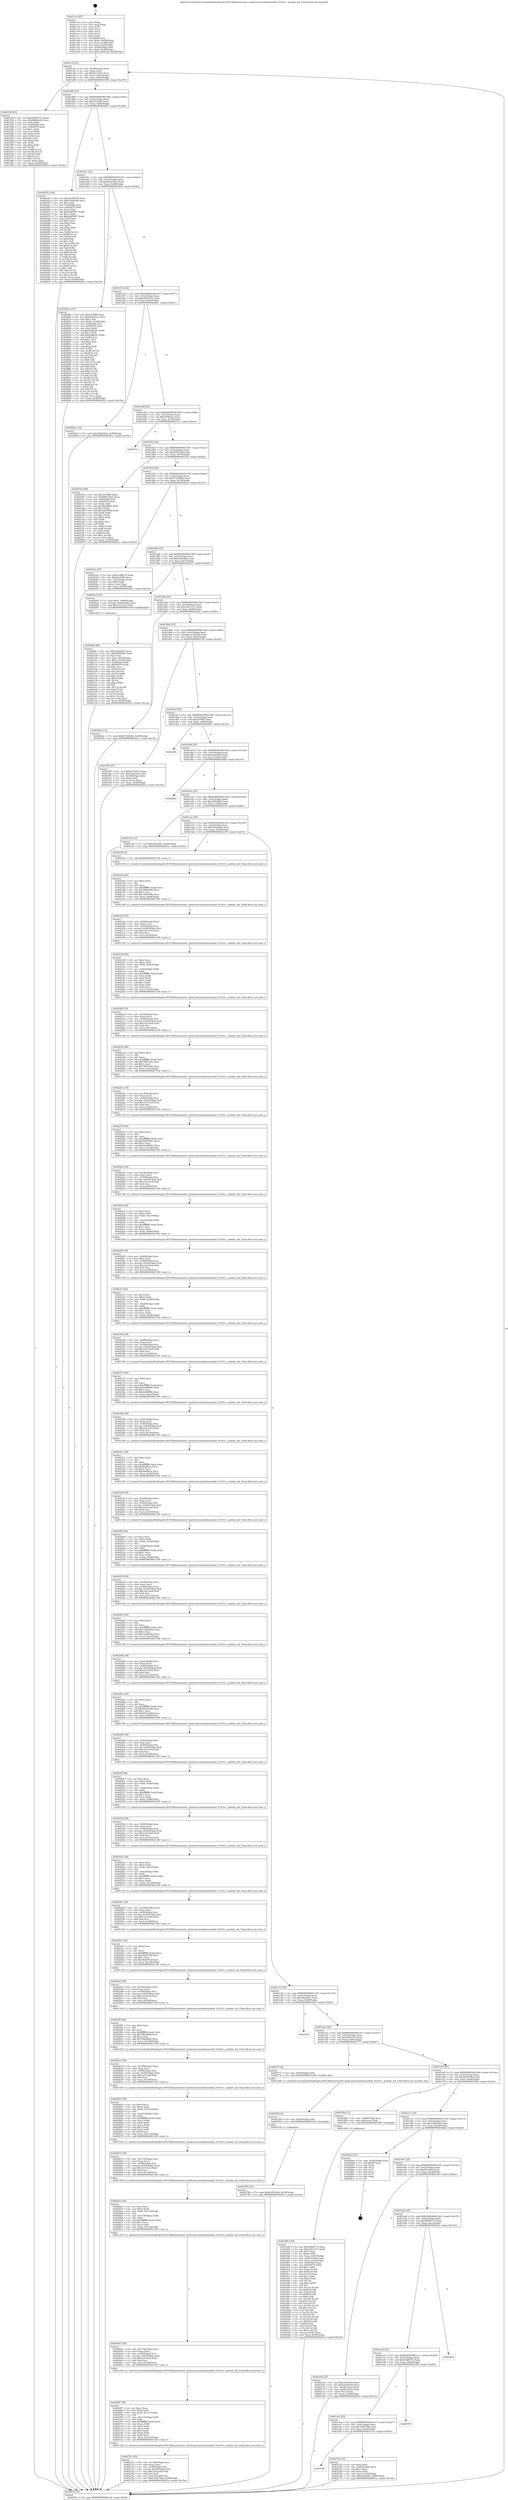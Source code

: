 digraph "0x401cc0" {
  label = "0x401cc0 (/mnt/c/Users/mathe/Desktop/tcc/POCII/binaries/extr_hashcatsrcmodulesmodule_01410.c_module_init_Final-ollvm.out::main(0))"
  labelloc = "t"
  node[shape=record]

  Entry [label="",width=0.3,height=0.3,shape=circle,fillcolor=black,style=filled]
  "0x401cef" [label="{
     0x401cef [23]\l
     | [instrs]\l
     &nbsp;&nbsp;0x401cef \<+3\>: mov -0x58(%rbp),%eax\l
     &nbsp;&nbsp;0x401cf2 \<+2\>: mov %eax,%ecx\l
     &nbsp;&nbsp;0x401cf4 \<+6\>: sub $0x83107fa3,%ecx\l
     &nbsp;&nbsp;0x401cfa \<+3\>: mov %eax,-0x5c(%rbp)\l
     &nbsp;&nbsp;0x401cfd \<+3\>: mov %ecx,-0x60(%rbp)\l
     &nbsp;&nbsp;0x401d00 \<+6\>: je 0000000000401f38 \<main+0x278\>\l
  }"]
  "0x401f38" [label="{
     0x401f38 [83]\l
     | [instrs]\l
     &nbsp;&nbsp;0x401f38 \<+5\>: mov $0x5b84077e,%eax\l
     &nbsp;&nbsp;0x401f3d \<+5\>: mov $0x469bcb5e,%ecx\l
     &nbsp;&nbsp;0x401f42 \<+2\>: xor %edx,%edx\l
     &nbsp;&nbsp;0x401f44 \<+7\>: mov 0x4050a8,%esi\l
     &nbsp;&nbsp;0x401f4b \<+7\>: mov 0x405070,%edi\l
     &nbsp;&nbsp;0x401f52 \<+3\>: sub $0x1,%edx\l
     &nbsp;&nbsp;0x401f55 \<+3\>: mov %esi,%r8d\l
     &nbsp;&nbsp;0x401f58 \<+3\>: add %edx,%r8d\l
     &nbsp;&nbsp;0x401f5b \<+4\>: imul %r8d,%esi\l
     &nbsp;&nbsp;0x401f5f \<+3\>: and $0x1,%esi\l
     &nbsp;&nbsp;0x401f62 \<+3\>: cmp $0x0,%esi\l
     &nbsp;&nbsp;0x401f65 \<+4\>: sete %r9b\l
     &nbsp;&nbsp;0x401f69 \<+3\>: cmp $0xa,%edi\l
     &nbsp;&nbsp;0x401f6c \<+4\>: setl %r10b\l
     &nbsp;&nbsp;0x401f70 \<+3\>: mov %r9b,%r11b\l
     &nbsp;&nbsp;0x401f73 \<+3\>: and %r10b,%r11b\l
     &nbsp;&nbsp;0x401f76 \<+3\>: xor %r10b,%r9b\l
     &nbsp;&nbsp;0x401f79 \<+3\>: or %r9b,%r11b\l
     &nbsp;&nbsp;0x401f7c \<+4\>: test $0x1,%r11b\l
     &nbsp;&nbsp;0x401f80 \<+3\>: cmovne %ecx,%eax\l
     &nbsp;&nbsp;0x401f83 \<+3\>: mov %eax,-0x58(%rbp)\l
     &nbsp;&nbsp;0x401f86 \<+5\>: jmp 000000000040291a \<main+0xc5a\>\l
  }"]
  "0x401d06" [label="{
     0x401d06 [22]\l
     | [instrs]\l
     &nbsp;&nbsp;0x401d06 \<+5\>: jmp 0000000000401d0b \<main+0x4b\>\l
     &nbsp;&nbsp;0x401d0b \<+3\>: mov -0x5c(%rbp),%eax\l
     &nbsp;&nbsp;0x401d0e \<+5\>: sub $0x92e52ffc,%eax\l
     &nbsp;&nbsp;0x401d13 \<+3\>: mov %eax,-0x64(%rbp)\l
     &nbsp;&nbsp;0x401d16 \<+6\>: je 0000000000402055 \<main+0x395\>\l
  }"]
  Exit [label="",width=0.3,height=0.3,shape=circle,fillcolor=black,style=filled,peripheries=2]
  "0x402055" [label="{
     0x402055 [144]\l
     | [instrs]\l
     &nbsp;&nbsp;0x402055 \<+5\>: mov $0x2aa8425d,%eax\l
     &nbsp;&nbsp;0x40205a \<+5\>: mov $0xbc46c9da,%ecx\l
     &nbsp;&nbsp;0x40205f \<+2\>: mov $0x1,%dl\l
     &nbsp;&nbsp;0x402061 \<+7\>: mov 0x4050a8,%esi\l
     &nbsp;&nbsp;0x402068 \<+7\>: mov 0x405070,%edi\l
     &nbsp;&nbsp;0x40206f \<+3\>: mov %esi,%r8d\l
     &nbsp;&nbsp;0x402072 \<+7\>: add $0x9a0f5657,%r8d\l
     &nbsp;&nbsp;0x402079 \<+4\>: sub $0x1,%r8d\l
     &nbsp;&nbsp;0x40207d \<+7\>: sub $0x9a0f5657,%r8d\l
     &nbsp;&nbsp;0x402084 \<+4\>: imul %r8d,%esi\l
     &nbsp;&nbsp;0x402088 \<+3\>: and $0x1,%esi\l
     &nbsp;&nbsp;0x40208b \<+3\>: cmp $0x0,%esi\l
     &nbsp;&nbsp;0x40208e \<+4\>: sete %r9b\l
     &nbsp;&nbsp;0x402092 \<+3\>: cmp $0xa,%edi\l
     &nbsp;&nbsp;0x402095 \<+4\>: setl %r10b\l
     &nbsp;&nbsp;0x402099 \<+3\>: mov %r9b,%r11b\l
     &nbsp;&nbsp;0x40209c \<+4\>: xor $0xff,%r11b\l
     &nbsp;&nbsp;0x4020a0 \<+3\>: mov %r10b,%bl\l
     &nbsp;&nbsp;0x4020a3 \<+3\>: xor $0xff,%bl\l
     &nbsp;&nbsp;0x4020a6 \<+3\>: xor $0x1,%dl\l
     &nbsp;&nbsp;0x4020a9 \<+3\>: mov %r11b,%r14b\l
     &nbsp;&nbsp;0x4020ac \<+4\>: and $0xff,%r14b\l
     &nbsp;&nbsp;0x4020b0 \<+3\>: and %dl,%r9b\l
     &nbsp;&nbsp;0x4020b3 \<+3\>: mov %bl,%r15b\l
     &nbsp;&nbsp;0x4020b6 \<+4\>: and $0xff,%r15b\l
     &nbsp;&nbsp;0x4020ba \<+3\>: and %dl,%r10b\l
     &nbsp;&nbsp;0x4020bd \<+3\>: or %r9b,%r14b\l
     &nbsp;&nbsp;0x4020c0 \<+3\>: or %r10b,%r15b\l
     &nbsp;&nbsp;0x4020c3 \<+3\>: xor %r15b,%r14b\l
     &nbsp;&nbsp;0x4020c6 \<+3\>: or %bl,%r11b\l
     &nbsp;&nbsp;0x4020c9 \<+4\>: xor $0xff,%r11b\l
     &nbsp;&nbsp;0x4020cd \<+3\>: or $0x1,%dl\l
     &nbsp;&nbsp;0x4020d0 \<+3\>: and %dl,%r11b\l
     &nbsp;&nbsp;0x4020d3 \<+3\>: or %r11b,%r14b\l
     &nbsp;&nbsp;0x4020d6 \<+4\>: test $0x1,%r14b\l
     &nbsp;&nbsp;0x4020da \<+3\>: cmovne %ecx,%eax\l
     &nbsp;&nbsp;0x4020dd \<+3\>: mov %eax,-0x58(%rbp)\l
     &nbsp;&nbsp;0x4020e0 \<+5\>: jmp 000000000040291a \<main+0xc5a\>\l
  }"]
  "0x401d1c" [label="{
     0x401d1c [22]\l
     | [instrs]\l
     &nbsp;&nbsp;0x401d1c \<+5\>: jmp 0000000000401d21 \<main+0x61\>\l
     &nbsp;&nbsp;0x401d21 \<+3\>: mov -0x5c(%rbp),%eax\l
     &nbsp;&nbsp;0x401d24 \<+5\>: sub $0x965e3423,%eax\l
     &nbsp;&nbsp;0x401d29 \<+3\>: mov %eax,-0x68(%rbp)\l
     &nbsp;&nbsp;0x401d2c \<+6\>: je 000000000040280a \<main+0xb4a\>\l
  }"]
  "0x402789" [label="{
     0x402789 [12]\l
     | [instrs]\l
     &nbsp;&nbsp;0x402789 \<+7\>: movl $0xb38516e9,-0x58(%rbp)\l
     &nbsp;&nbsp;0x402790 \<+5\>: jmp 000000000040291a \<main+0xc5a\>\l
  }"]
  "0x40280a" [label="{
     0x40280a [151]\l
     | [instrs]\l
     &nbsp;&nbsp;0x40280a \<+5\>: mov $0x2d7f8f5,%eax\l
     &nbsp;&nbsp;0x40280f \<+5\>: mov $0xa65f10a1,%ecx\l
     &nbsp;&nbsp;0x402814 \<+2\>: mov $0x1,%dl\l
     &nbsp;&nbsp;0x402816 \<+7\>: movl $0x0,-0x34(%rbp)\l
     &nbsp;&nbsp;0x40281d \<+7\>: mov 0x4050a8,%esi\l
     &nbsp;&nbsp;0x402824 \<+7\>: mov 0x405070,%edi\l
     &nbsp;&nbsp;0x40282b \<+3\>: mov %esi,%r8d\l
     &nbsp;&nbsp;0x40282e \<+7\>: sub $0x8affbc81,%r8d\l
     &nbsp;&nbsp;0x402835 \<+4\>: sub $0x1,%r8d\l
     &nbsp;&nbsp;0x402839 \<+7\>: add $0x8affbc81,%r8d\l
     &nbsp;&nbsp;0x402840 \<+4\>: imul %r8d,%esi\l
     &nbsp;&nbsp;0x402844 \<+3\>: and $0x1,%esi\l
     &nbsp;&nbsp;0x402847 \<+3\>: cmp $0x0,%esi\l
     &nbsp;&nbsp;0x40284a \<+4\>: sete %r9b\l
     &nbsp;&nbsp;0x40284e \<+3\>: cmp $0xa,%edi\l
     &nbsp;&nbsp;0x402851 \<+4\>: setl %r10b\l
     &nbsp;&nbsp;0x402855 \<+3\>: mov %r9b,%r11b\l
     &nbsp;&nbsp;0x402858 \<+4\>: xor $0xff,%r11b\l
     &nbsp;&nbsp;0x40285c \<+3\>: mov %r10b,%bl\l
     &nbsp;&nbsp;0x40285f \<+3\>: xor $0xff,%bl\l
     &nbsp;&nbsp;0x402862 \<+3\>: xor $0x0,%dl\l
     &nbsp;&nbsp;0x402865 \<+3\>: mov %r11b,%r14b\l
     &nbsp;&nbsp;0x402868 \<+4\>: and $0x0,%r14b\l
     &nbsp;&nbsp;0x40286c \<+3\>: and %dl,%r9b\l
     &nbsp;&nbsp;0x40286f \<+3\>: mov %bl,%r15b\l
     &nbsp;&nbsp;0x402872 \<+4\>: and $0x0,%r15b\l
     &nbsp;&nbsp;0x402876 \<+3\>: and %dl,%r10b\l
     &nbsp;&nbsp;0x402879 \<+3\>: or %r9b,%r14b\l
     &nbsp;&nbsp;0x40287c \<+3\>: or %r10b,%r15b\l
     &nbsp;&nbsp;0x40287f \<+3\>: xor %r15b,%r14b\l
     &nbsp;&nbsp;0x402882 \<+3\>: or %bl,%r11b\l
     &nbsp;&nbsp;0x402885 \<+4\>: xor $0xff,%r11b\l
     &nbsp;&nbsp;0x402889 \<+3\>: or $0x0,%dl\l
     &nbsp;&nbsp;0x40288c \<+3\>: and %dl,%r11b\l
     &nbsp;&nbsp;0x40288f \<+3\>: or %r11b,%r14b\l
     &nbsp;&nbsp;0x402892 \<+4\>: test $0x1,%r14b\l
     &nbsp;&nbsp;0x402896 \<+3\>: cmovne %ecx,%eax\l
     &nbsp;&nbsp;0x402899 \<+3\>: mov %eax,-0x58(%rbp)\l
     &nbsp;&nbsp;0x40289c \<+5\>: jmp 000000000040291a \<main+0xc5a\>\l
  }"]
  "0x401d32" [label="{
     0x401d32 [22]\l
     | [instrs]\l
     &nbsp;&nbsp;0x401d32 \<+5\>: jmp 0000000000401d37 \<main+0x77\>\l
     &nbsp;&nbsp;0x401d37 \<+3\>: mov -0x5c(%rbp),%eax\l
     &nbsp;&nbsp;0x401d3a \<+5\>: sub $0xa65f10a1,%eax\l
     &nbsp;&nbsp;0x401d3f \<+3\>: mov %eax,-0x6c(%rbp)\l
     &nbsp;&nbsp;0x401d42 \<+6\>: je 00000000004028a1 \<main+0xbe1\>\l
  }"]
  "0x402780" [label="{
     0x402780 [9]\l
     | [instrs]\l
     &nbsp;&nbsp;0x402780 \<+4\>: mov -0x50(%rbp),%rdi\l
     &nbsp;&nbsp;0x402784 \<+5\>: call 0000000000401030 \<free@plt\>\l
     | [calls]\l
     &nbsp;&nbsp;0x401030 \{1\} (unknown)\l
  }"]
  "0x4028a1" [label="{
     0x4028a1 [12]\l
     | [instrs]\l
     &nbsp;&nbsp;0x4028a1 \<+7\>: movl $0x532b5422,-0x58(%rbp)\l
     &nbsp;&nbsp;0x4028a8 \<+5\>: jmp 000000000040291a \<main+0xc5a\>\l
  }"]
  "0x401d48" [label="{
     0x401d48 [22]\l
     | [instrs]\l
     &nbsp;&nbsp;0x401d48 \<+5\>: jmp 0000000000401d4d \<main+0x8d\>\l
     &nbsp;&nbsp;0x401d4d \<+3\>: mov -0x5c(%rbp),%eax\l
     &nbsp;&nbsp;0x401d50 \<+5\>: sub $0xa97f4a4c,%eax\l
     &nbsp;&nbsp;0x401d55 \<+3\>: mov %eax,-0x70(%rbp)\l
     &nbsp;&nbsp;0x401d58 \<+6\>: je 00000000004027a1 \<main+0xae1\>\l
  }"]
  "0x401efb" [label="{
     0x401efb\l
  }", style=dashed]
  "0x4027a1" [label="{
     0x4027a1\l
  }", style=dashed]
  "0x401d5e" [label="{
     0x401d5e [22]\l
     | [instrs]\l
     &nbsp;&nbsp;0x401d5e \<+5\>: jmp 0000000000401d63 \<main+0xa3\>\l
     &nbsp;&nbsp;0x401d63 \<+3\>: mov -0x5c(%rbp),%eax\l
     &nbsp;&nbsp;0x401d66 \<+5\>: sub $0xb38516e9,%eax\l
     &nbsp;&nbsp;0x401d6b \<+3\>: mov %eax,-0x74(%rbp)\l
     &nbsp;&nbsp;0x401d6e \<+6\>: je 00000000004027b2 \<main+0xaf2\>\l
  }"]
  "0x40275e" [label="{
     0x40275e [25]\l
     | [instrs]\l
     &nbsp;&nbsp;0x40275e \<+2\>: xor %eax,%eax\l
     &nbsp;&nbsp;0x402760 \<+3\>: mov -0x54(%rbp),%ecx\l
     &nbsp;&nbsp;0x402763 \<+3\>: sub $0x1,%eax\l
     &nbsp;&nbsp;0x402766 \<+2\>: sub %eax,%ecx\l
     &nbsp;&nbsp;0x402768 \<+3\>: mov %ecx,-0x54(%rbp)\l
     &nbsp;&nbsp;0x40276b \<+7\>: movl $0x55fcaf9e,-0x58(%rbp)\l
     &nbsp;&nbsp;0x402772 \<+5\>: jmp 000000000040291a \<main+0xc5a\>\l
  }"]
  "0x4027b2" [label="{
     0x4027b2 [88]\l
     | [instrs]\l
     &nbsp;&nbsp;0x4027b2 \<+5\>: mov $0x2d7f8f5,%eax\l
     &nbsp;&nbsp;0x4027b7 \<+5\>: mov $0x965e3423,%ecx\l
     &nbsp;&nbsp;0x4027bc \<+7\>: mov 0x4050a8,%edx\l
     &nbsp;&nbsp;0x4027c3 \<+7\>: mov 0x405070,%esi\l
     &nbsp;&nbsp;0x4027ca \<+2\>: mov %edx,%edi\l
     &nbsp;&nbsp;0x4027cc \<+6\>: sub $0x3bef082d,%edi\l
     &nbsp;&nbsp;0x4027d2 \<+3\>: sub $0x1,%edi\l
     &nbsp;&nbsp;0x4027d5 \<+6\>: add $0x3bef082d,%edi\l
     &nbsp;&nbsp;0x4027db \<+3\>: imul %edi,%edx\l
     &nbsp;&nbsp;0x4027de \<+3\>: and $0x1,%edx\l
     &nbsp;&nbsp;0x4027e1 \<+3\>: cmp $0x0,%edx\l
     &nbsp;&nbsp;0x4027e4 \<+4\>: sete %r8b\l
     &nbsp;&nbsp;0x4027e8 \<+3\>: cmp $0xa,%esi\l
     &nbsp;&nbsp;0x4027eb \<+4\>: setl %r9b\l
     &nbsp;&nbsp;0x4027ef \<+3\>: mov %r8b,%r10b\l
     &nbsp;&nbsp;0x4027f2 \<+3\>: and %r9b,%r10b\l
     &nbsp;&nbsp;0x4027f5 \<+3\>: xor %r9b,%r8b\l
     &nbsp;&nbsp;0x4027f8 \<+3\>: or %r8b,%r10b\l
     &nbsp;&nbsp;0x4027fb \<+4\>: test $0x1,%r10b\l
     &nbsp;&nbsp;0x4027ff \<+3\>: cmovne %ecx,%eax\l
     &nbsp;&nbsp;0x402802 \<+3\>: mov %eax,-0x58(%rbp)\l
     &nbsp;&nbsp;0x402805 \<+5\>: jmp 000000000040291a \<main+0xc5a\>\l
  }"]
  "0x401d74" [label="{
     0x401d74 [22]\l
     | [instrs]\l
     &nbsp;&nbsp;0x401d74 \<+5\>: jmp 0000000000401d79 \<main+0xb9\>\l
     &nbsp;&nbsp;0x401d79 \<+3\>: mov -0x5c(%rbp),%eax\l
     &nbsp;&nbsp;0x401d7c \<+5\>: sub $0xb7290240,%eax\l
     &nbsp;&nbsp;0x401d81 \<+3\>: mov %eax,-0x78(%rbp)\l
     &nbsp;&nbsp;0x401d84 \<+6\>: je 000000000040203a \<main+0x37a\>\l
  }"]
  "0x401ee2" [label="{
     0x401ee2 [25]\l
     | [instrs]\l
     &nbsp;&nbsp;0x401ee2 \<+5\>: jmp 0000000000401ee7 \<main+0x227\>\l
     &nbsp;&nbsp;0x401ee7 \<+3\>: mov -0x5c(%rbp),%eax\l
     &nbsp;&nbsp;0x401eea \<+5\>: sub $0x7eb479a8,%eax\l
     &nbsp;&nbsp;0x401eef \<+6\>: mov %eax,-0xb4(%rbp)\l
     &nbsp;&nbsp;0x401ef5 \<+6\>: je 000000000040275e \<main+0xa9e\>\l
  }"]
  "0x40203a" [label="{
     0x40203a [27]\l
     | [instrs]\l
     &nbsp;&nbsp;0x40203a \<+5\>: mov $0x61a8817e,%eax\l
     &nbsp;&nbsp;0x40203f \<+5\>: mov $0x92e52ffc,%ecx\l
     &nbsp;&nbsp;0x402044 \<+3\>: mov -0x2c(%rbp),%edx\l
     &nbsp;&nbsp;0x402047 \<+3\>: cmp $0x0,%edx\l
     &nbsp;&nbsp;0x40204a \<+3\>: cmove %ecx,%eax\l
     &nbsp;&nbsp;0x40204d \<+3\>: mov %eax,-0x58(%rbp)\l
     &nbsp;&nbsp;0x402050 \<+5\>: jmp 000000000040291a \<main+0xc5a\>\l
  }"]
  "0x401d8a" [label="{
     0x401d8a [22]\l
     | [instrs]\l
     &nbsp;&nbsp;0x401d8a \<+5\>: jmp 0000000000401d8f \<main+0xcf\>\l
     &nbsp;&nbsp;0x401d8f \<+3\>: mov -0x5c(%rbp),%eax\l
     &nbsp;&nbsp;0x401d92 \<+5\>: sub $0xbc46c9da,%eax\l
     &nbsp;&nbsp;0x401d97 \<+3\>: mov %eax,-0x7c(%rbp)\l
     &nbsp;&nbsp;0x401d9a \<+6\>: je 00000000004020e5 \<main+0x425\>\l
  }"]
  "0x402795" [label="{
     0x402795\l
  }", style=dashed]
  "0x4020e5" [label="{
     0x4020e5 [23]\l
     | [instrs]\l
     &nbsp;&nbsp;0x4020e5 \<+7\>: movl $0x1,-0x48(%rbp)\l
     &nbsp;&nbsp;0x4020ec \<+4\>: movslq -0x48(%rbp),%rax\l
     &nbsp;&nbsp;0x4020f0 \<+7\>: imul $0x1e0,%rax,%rdi\l
     &nbsp;&nbsp;0x4020f7 \<+5\>: call 0000000000401050 \<malloc@plt\>\l
     | [calls]\l
     &nbsp;&nbsp;0x401050 \{1\} (unknown)\l
  }"]
  "0x401da0" [label="{
     0x401da0 [22]\l
     | [instrs]\l
     &nbsp;&nbsp;0x401da0 \<+5\>: jmp 0000000000401da5 \<main+0xe5\>\l
     &nbsp;&nbsp;0x401da5 \<+3\>: mov -0x5c(%rbp),%eax\l
     &nbsp;&nbsp;0x401da8 \<+5\>: sub $0xc2011b13,%eax\l
     &nbsp;&nbsp;0x401dad \<+3\>: mov %eax,-0x80(%rbp)\l
     &nbsp;&nbsp;0x401db0 \<+6\>: je 000000000040202e \<main+0x36e\>\l
  }"]
  "0x401ec9" [label="{
     0x401ec9 [25]\l
     | [instrs]\l
     &nbsp;&nbsp;0x401ec9 \<+5\>: jmp 0000000000401ece \<main+0x20e\>\l
     &nbsp;&nbsp;0x401ece \<+3\>: mov -0x5c(%rbp),%eax\l
     &nbsp;&nbsp;0x401ed1 \<+5\>: sub $0x61a8817e,%eax\l
     &nbsp;&nbsp;0x401ed6 \<+6\>: mov %eax,-0xb0(%rbp)\l
     &nbsp;&nbsp;0x401edc \<+6\>: je 0000000000402795 \<main+0xad5\>\l
  }"]
  "0x40202e" [label="{
     0x40202e [12]\l
     | [instrs]\l
     &nbsp;&nbsp;0x40202e \<+7\>: movl $0xb7290240,-0x58(%rbp)\l
     &nbsp;&nbsp;0x402035 \<+5\>: jmp 000000000040291a \<main+0xc5a\>\l
  }"]
  "0x401db6" [label="{
     0x401db6 [25]\l
     | [instrs]\l
     &nbsp;&nbsp;0x401db6 \<+5\>: jmp 0000000000401dbb \<main+0xfb\>\l
     &nbsp;&nbsp;0x401dbb \<+3\>: mov -0x5c(%rbp),%eax\l
     &nbsp;&nbsp;0x401dbe \<+5\>: sub $0xc23d412d,%eax\l
     &nbsp;&nbsp;0x401dc3 \<+6\>: mov %eax,-0x84(%rbp)\l
     &nbsp;&nbsp;0x401dc9 \<+6\>: je 0000000000401f05 \<main+0x245\>\l
  }"]
  "0x4028c2" [label="{
     0x4028c2\l
  }", style=dashed]
  "0x401f05" [label="{
     0x401f05 [27]\l
     | [instrs]\l
     &nbsp;&nbsp;0x401f05 \<+5\>: mov $0x83107fa3,%eax\l
     &nbsp;&nbsp;0x401f0a \<+5\>: mov $0x34aa52e3,%ecx\l
     &nbsp;&nbsp;0x401f0f \<+3\>: mov -0x30(%rbp),%edx\l
     &nbsp;&nbsp;0x401f12 \<+3\>: cmp $0x2,%edx\l
     &nbsp;&nbsp;0x401f15 \<+3\>: cmovne %ecx,%eax\l
     &nbsp;&nbsp;0x401f18 \<+3\>: mov %eax,-0x58(%rbp)\l
     &nbsp;&nbsp;0x401f1b \<+5\>: jmp 000000000040291a \<main+0xc5a\>\l
  }"]
  "0x401dcf" [label="{
     0x401dcf [25]\l
     | [instrs]\l
     &nbsp;&nbsp;0x401dcf \<+5\>: jmp 0000000000401dd4 \<main+0x114\>\l
     &nbsp;&nbsp;0x401dd4 \<+3\>: mov -0x5c(%rbp),%eax\l
     &nbsp;&nbsp;0x401dd7 \<+5\>: sub $0x2d7f8f5,%eax\l
     &nbsp;&nbsp;0x401ddc \<+6\>: mov %eax,-0x88(%rbp)\l
     &nbsp;&nbsp;0x401de2 \<+6\>: je 000000000040290c \<main+0xc4c\>\l
  }"]
  "0x40291a" [label="{
     0x40291a [5]\l
     | [instrs]\l
     &nbsp;&nbsp;0x40291a \<+5\>: jmp 0000000000401cef \<main+0x2f\>\l
  }"]
  "0x401cc0" [label="{
     0x401cc0 [47]\l
     | [instrs]\l
     &nbsp;&nbsp;0x401cc0 \<+1\>: push %rbp\l
     &nbsp;&nbsp;0x401cc1 \<+3\>: mov %rsp,%rbp\l
     &nbsp;&nbsp;0x401cc4 \<+2\>: push %r15\l
     &nbsp;&nbsp;0x401cc6 \<+2\>: push %r14\l
     &nbsp;&nbsp;0x401cc8 \<+2\>: push %r13\l
     &nbsp;&nbsp;0x401cca \<+2\>: push %r12\l
     &nbsp;&nbsp;0x401ccc \<+1\>: push %rbx\l
     &nbsp;&nbsp;0x401ccd \<+7\>: sub $0xf8,%rsp\l
     &nbsp;&nbsp;0x401cd4 \<+7\>: movl $0x0,-0x34(%rbp)\l
     &nbsp;&nbsp;0x401cdb \<+3\>: mov %edi,-0x38(%rbp)\l
     &nbsp;&nbsp;0x401cde \<+4\>: mov %rsi,-0x40(%rbp)\l
     &nbsp;&nbsp;0x401ce2 \<+3\>: mov -0x38(%rbp),%edi\l
     &nbsp;&nbsp;0x401ce5 \<+3\>: mov %edi,-0x30(%rbp)\l
     &nbsp;&nbsp;0x401ce8 \<+7\>: movl $0xc23d412d,-0x58(%rbp)\l
  }"]
  "0x402731" [label="{
     0x402731 [45]\l
     | [instrs]\l
     &nbsp;&nbsp;0x402731 \<+6\>: mov -0x120(%rbp),%ecx\l
     &nbsp;&nbsp;0x402737 \<+3\>: imul %eax,%ecx\l
     &nbsp;&nbsp;0x40273a \<+4\>: mov -0x50(%rbp),%rsi\l
     &nbsp;&nbsp;0x40273e \<+4\>: movslq -0x54(%rbp),%rdi\l
     &nbsp;&nbsp;0x402742 \<+7\>: imul $0x1e0,%rdi,%rdi\l
     &nbsp;&nbsp;0x402749 \<+3\>: add %rdi,%rsi\l
     &nbsp;&nbsp;0x40274c \<+6\>: mov %ecx,0x1d8(%rsi)\l
     &nbsp;&nbsp;0x402752 \<+7\>: movl $0x7eb479a8,-0x58(%rbp)\l
     &nbsp;&nbsp;0x402759 \<+5\>: jmp 000000000040291a \<main+0xc5a\>\l
  }"]
  "0x40290c" [label="{
     0x40290c\l
  }", style=dashed]
  "0x401de8" [label="{
     0x401de8 [25]\l
     | [instrs]\l
     &nbsp;&nbsp;0x401de8 \<+5\>: jmp 0000000000401ded \<main+0x12d\>\l
     &nbsp;&nbsp;0x401ded \<+3\>: mov -0x5c(%rbp),%eax\l
     &nbsp;&nbsp;0x401df0 \<+5\>: sub $0x2aa8425d,%eax\l
     &nbsp;&nbsp;0x401df5 \<+6\>: mov %eax,-0x8c(%rbp)\l
     &nbsp;&nbsp;0x401dfb \<+6\>: je 00000000004028de \<main+0xc1e\>\l
  }"]
  "0x4026f7" [label="{
     0x4026f7 [58]\l
     | [instrs]\l
     &nbsp;&nbsp;0x4026f7 \<+2\>: xor %ecx,%ecx\l
     &nbsp;&nbsp;0x4026f9 \<+5\>: mov $0x2,%edx\l
     &nbsp;&nbsp;0x4026fe \<+6\>: mov %edx,-0x11c(%rbp)\l
     &nbsp;&nbsp;0x402704 \<+1\>: cltd\l
     &nbsp;&nbsp;0x402705 \<+7\>: mov -0x11c(%rbp),%r8d\l
     &nbsp;&nbsp;0x40270c \<+3\>: idiv %r8d\l
     &nbsp;&nbsp;0x40270f \<+6\>: imul $0xfffffffe,%edx,%edx\l
     &nbsp;&nbsp;0x402715 \<+3\>: mov %ecx,%r9d\l
     &nbsp;&nbsp;0x402718 \<+3\>: sub %edx,%r9d\l
     &nbsp;&nbsp;0x40271b \<+2\>: mov %ecx,%edx\l
     &nbsp;&nbsp;0x40271d \<+3\>: sub $0x1,%edx\l
     &nbsp;&nbsp;0x402720 \<+3\>: add %edx,%r9d\l
     &nbsp;&nbsp;0x402723 \<+3\>: sub %r9d,%ecx\l
     &nbsp;&nbsp;0x402726 \<+6\>: mov %ecx,-0x120(%rbp)\l
     &nbsp;&nbsp;0x40272c \<+5\>: call 0000000000401160 \<next_i\>\l
     | [calls]\l
     &nbsp;&nbsp;0x401160 \{1\} (/mnt/c/Users/mathe/Desktop/tcc/POCII/binaries/extr_hashcatsrcmodulesmodule_01410.c_module_init_Final-ollvm.out::next_i)\l
  }"]
  "0x4028de" [label="{
     0x4028de\l
  }", style=dashed]
  "0x401e01" [label="{
     0x401e01 [25]\l
     | [instrs]\l
     &nbsp;&nbsp;0x401e01 \<+5\>: jmp 0000000000401e06 \<main+0x146\>\l
     &nbsp;&nbsp;0x401e06 \<+3\>: mov -0x5c(%rbp),%eax\l
     &nbsp;&nbsp;0x401e09 \<+5\>: sub $0x2d5fd4b5,%eax\l
     &nbsp;&nbsp;0x401e0e \<+6\>: mov %eax,-0x90(%rbp)\l
     &nbsp;&nbsp;0x401e14 \<+6\>: je 000000000040215e \<main+0x49e\>\l
  }"]
  "0x4026d1" [label="{
     0x4026d1 [38]\l
     | [instrs]\l
     &nbsp;&nbsp;0x4026d1 \<+6\>: mov -0x118(%rbp),%ecx\l
     &nbsp;&nbsp;0x4026d7 \<+3\>: imul %eax,%ecx\l
     &nbsp;&nbsp;0x4026da \<+4\>: mov -0x50(%rbp),%rsi\l
     &nbsp;&nbsp;0x4026de \<+4\>: movslq -0x54(%rbp),%rdi\l
     &nbsp;&nbsp;0x4026e2 \<+7\>: imul $0x1e0,%rdi,%rdi\l
     &nbsp;&nbsp;0x4026e9 \<+3\>: add %rdi,%rsi\l
     &nbsp;&nbsp;0x4026ec \<+6\>: mov %ecx,0x1d4(%rsi)\l
     &nbsp;&nbsp;0x4026f2 \<+5\>: call 0000000000401160 \<next_i\>\l
     | [calls]\l
     &nbsp;&nbsp;0x401160 \{1\} (/mnt/c/Users/mathe/Desktop/tcc/POCII/binaries/extr_hashcatsrcmodulesmodule_01410.c_module_init_Final-ollvm.out::next_i)\l
  }"]
  "0x40215e" [label="{
     0x40215e [12]\l
     | [instrs]\l
     &nbsp;&nbsp;0x40215e \<+7\>: movl $0x55fcaf9e,-0x58(%rbp)\l
     &nbsp;&nbsp;0x402165 \<+5\>: jmp 000000000040291a \<main+0xc5a\>\l
  }"]
  "0x401e1a" [label="{
     0x401e1a [25]\l
     | [instrs]\l
     &nbsp;&nbsp;0x401e1a \<+5\>: jmp 0000000000401e1f \<main+0x15f\>\l
     &nbsp;&nbsp;0x401e1f \<+3\>: mov -0x5c(%rbp),%eax\l
     &nbsp;&nbsp;0x401e22 \<+5\>: sub $0x32544e9d,%eax\l
     &nbsp;&nbsp;0x401e27 \<+6\>: mov %eax,-0x94(%rbp)\l
     &nbsp;&nbsp;0x401e2d \<+6\>: je 0000000000402185 \<main+0x4c5\>\l
  }"]
  "0x4026a3" [label="{
     0x4026a3 [46]\l
     | [instrs]\l
     &nbsp;&nbsp;0x4026a3 \<+2\>: xor %ecx,%ecx\l
     &nbsp;&nbsp;0x4026a5 \<+5\>: mov $0x2,%edx\l
     &nbsp;&nbsp;0x4026aa \<+6\>: mov %edx,-0x114(%rbp)\l
     &nbsp;&nbsp;0x4026b0 \<+1\>: cltd\l
     &nbsp;&nbsp;0x4026b1 \<+7\>: mov -0x114(%rbp),%r8d\l
     &nbsp;&nbsp;0x4026b8 \<+3\>: idiv %r8d\l
     &nbsp;&nbsp;0x4026bb \<+6\>: imul $0xfffffffe,%edx,%edx\l
     &nbsp;&nbsp;0x4026c1 \<+3\>: sub $0x1,%ecx\l
     &nbsp;&nbsp;0x4026c4 \<+2\>: sub %ecx,%edx\l
     &nbsp;&nbsp;0x4026c6 \<+6\>: mov %edx,-0x118(%rbp)\l
     &nbsp;&nbsp;0x4026cc \<+5\>: call 0000000000401160 \<next_i\>\l
     | [calls]\l
     &nbsp;&nbsp;0x401160 \{1\} (/mnt/c/Users/mathe/Desktop/tcc/POCII/binaries/extr_hashcatsrcmodulesmodule_01410.c_module_init_Final-ollvm.out::next_i)\l
  }"]
  "0x402185" [label="{
     0x402185 [5]\l
     | [instrs]\l
     &nbsp;&nbsp;0x402185 \<+5\>: call 0000000000401160 \<next_i\>\l
     | [calls]\l
     &nbsp;&nbsp;0x401160 \{1\} (/mnt/c/Users/mathe/Desktop/tcc/POCII/binaries/extr_hashcatsrcmodulesmodule_01410.c_module_init_Final-ollvm.out::next_i)\l
  }"]
  "0x401e33" [label="{
     0x401e33 [25]\l
     | [instrs]\l
     &nbsp;&nbsp;0x401e33 \<+5\>: jmp 0000000000401e38 \<main+0x178\>\l
     &nbsp;&nbsp;0x401e38 \<+3\>: mov -0x5c(%rbp),%eax\l
     &nbsp;&nbsp;0x401e3b \<+5\>: sub $0x34aa52e3,%eax\l
     &nbsp;&nbsp;0x401e40 \<+6\>: mov %eax,-0x98(%rbp)\l
     &nbsp;&nbsp;0x401e46 \<+6\>: je 0000000000401f20 \<main+0x260\>\l
  }"]
  "0x40267d" [label="{
     0x40267d [38]\l
     | [instrs]\l
     &nbsp;&nbsp;0x40267d \<+6\>: mov -0x110(%rbp),%ecx\l
     &nbsp;&nbsp;0x402683 \<+3\>: imul %eax,%ecx\l
     &nbsp;&nbsp;0x402686 \<+4\>: mov -0x50(%rbp),%rsi\l
     &nbsp;&nbsp;0x40268a \<+4\>: movslq -0x54(%rbp),%rdi\l
     &nbsp;&nbsp;0x40268e \<+7\>: imul $0x1e0,%rdi,%rdi\l
     &nbsp;&nbsp;0x402695 \<+3\>: add %rdi,%rsi\l
     &nbsp;&nbsp;0x402698 \<+6\>: mov %ecx,0x1d0(%rsi)\l
     &nbsp;&nbsp;0x40269e \<+5\>: call 0000000000401160 \<next_i\>\l
     | [calls]\l
     &nbsp;&nbsp;0x401160 \{1\} (/mnt/c/Users/mathe/Desktop/tcc/POCII/binaries/extr_hashcatsrcmodulesmodule_01410.c_module_init_Final-ollvm.out::next_i)\l
  }"]
  "0x401f20" [label="{
     0x401f20\l
  }", style=dashed]
  "0x401e4c" [label="{
     0x401e4c [25]\l
     | [instrs]\l
     &nbsp;&nbsp;0x401e4c \<+5\>: jmp 0000000000401e51 \<main+0x191\>\l
     &nbsp;&nbsp;0x401e51 \<+3\>: mov -0x5c(%rbp),%eax\l
     &nbsp;&nbsp;0x401e54 \<+5\>: sub $0x355fce59,%eax\l
     &nbsp;&nbsp;0x401e59 \<+6\>: mov %eax,-0x9c(%rbp)\l
     &nbsp;&nbsp;0x401e5f \<+6\>: je 0000000000402777 \<main+0xab7\>\l
  }"]
  "0x402643" [label="{
     0x402643 [58]\l
     | [instrs]\l
     &nbsp;&nbsp;0x402643 \<+2\>: xor %ecx,%ecx\l
     &nbsp;&nbsp;0x402645 \<+5\>: mov $0x2,%edx\l
     &nbsp;&nbsp;0x40264a \<+6\>: mov %edx,-0x10c(%rbp)\l
     &nbsp;&nbsp;0x402650 \<+1\>: cltd\l
     &nbsp;&nbsp;0x402651 \<+7\>: mov -0x10c(%rbp),%r8d\l
     &nbsp;&nbsp;0x402658 \<+3\>: idiv %r8d\l
     &nbsp;&nbsp;0x40265b \<+6\>: imul $0xfffffffe,%edx,%edx\l
     &nbsp;&nbsp;0x402661 \<+3\>: mov %ecx,%r9d\l
     &nbsp;&nbsp;0x402664 \<+3\>: sub %edx,%r9d\l
     &nbsp;&nbsp;0x402667 \<+2\>: mov %ecx,%edx\l
     &nbsp;&nbsp;0x402669 \<+3\>: sub $0x1,%edx\l
     &nbsp;&nbsp;0x40266c \<+3\>: add %edx,%r9d\l
     &nbsp;&nbsp;0x40266f \<+3\>: sub %r9d,%ecx\l
     &nbsp;&nbsp;0x402672 \<+6\>: mov %ecx,-0x110(%rbp)\l
     &nbsp;&nbsp;0x402678 \<+5\>: call 0000000000401160 \<next_i\>\l
     | [calls]\l
     &nbsp;&nbsp;0x401160 \{1\} (/mnt/c/Users/mathe/Desktop/tcc/POCII/binaries/extr_hashcatsrcmodulesmodule_01410.c_module_init_Final-ollvm.out::next_i)\l
  }"]
  "0x402777" [label="{
     0x402777 [9]\l
     | [instrs]\l
     &nbsp;&nbsp;0x402777 \<+4\>: mov -0x50(%rbp),%rdi\l
     &nbsp;&nbsp;0x40277b \<+5\>: call 0000000000401240 \<module_init\>\l
     | [calls]\l
     &nbsp;&nbsp;0x401240 \{1\} (/mnt/c/Users/mathe/Desktop/tcc/POCII/binaries/extr_hashcatsrcmodulesmodule_01410.c_module_init_Final-ollvm.out::module_init)\l
  }"]
  "0x401e65" [label="{
     0x401e65 [25]\l
     | [instrs]\l
     &nbsp;&nbsp;0x401e65 \<+5\>: jmp 0000000000401e6a \<main+0x1aa\>\l
     &nbsp;&nbsp;0x401e6a \<+3\>: mov -0x5c(%rbp),%eax\l
     &nbsp;&nbsp;0x401e6d \<+5\>: sub $0x469bcb5e,%eax\l
     &nbsp;&nbsp;0x401e72 \<+6\>: mov %eax,-0xa0(%rbp)\l
     &nbsp;&nbsp;0x401e78 \<+6\>: je 0000000000401f8b \<main+0x2cb\>\l
  }"]
  "0x40261d" [label="{
     0x40261d [38]\l
     | [instrs]\l
     &nbsp;&nbsp;0x40261d \<+6\>: mov -0x108(%rbp),%ecx\l
     &nbsp;&nbsp;0x402623 \<+3\>: imul %eax,%ecx\l
     &nbsp;&nbsp;0x402626 \<+4\>: mov -0x50(%rbp),%rsi\l
     &nbsp;&nbsp;0x40262a \<+4\>: movslq -0x54(%rbp),%rdi\l
     &nbsp;&nbsp;0x40262e \<+7\>: imul $0x1e0,%rdi,%rdi\l
     &nbsp;&nbsp;0x402635 \<+3\>: add %rdi,%rsi\l
     &nbsp;&nbsp;0x402638 \<+6\>: mov %ecx,0x198(%rsi)\l
     &nbsp;&nbsp;0x40263e \<+5\>: call 0000000000401160 \<next_i\>\l
     | [calls]\l
     &nbsp;&nbsp;0x401160 \{1\} (/mnt/c/Users/mathe/Desktop/tcc/POCII/binaries/extr_hashcatsrcmodulesmodule_01410.c_module_init_Final-ollvm.out::next_i)\l
  }"]
  "0x401f8b" [label="{
     0x401f8b [13]\l
     | [instrs]\l
     &nbsp;&nbsp;0x401f8b \<+4\>: mov -0x40(%rbp),%rax\l
     &nbsp;&nbsp;0x401f8f \<+4\>: mov 0x8(%rax),%rdi\l
     &nbsp;&nbsp;0x401f93 \<+5\>: call 0000000000401060 \<atoi@plt\>\l
     | [calls]\l
     &nbsp;&nbsp;0x401060 \{1\} (unknown)\l
  }"]
  "0x401e7e" [label="{
     0x401e7e [25]\l
     | [instrs]\l
     &nbsp;&nbsp;0x401e7e \<+5\>: jmp 0000000000401e83 \<main+0x1c3\>\l
     &nbsp;&nbsp;0x401e83 \<+3\>: mov -0x5c(%rbp),%eax\l
     &nbsp;&nbsp;0x401e86 \<+5\>: sub $0x532b5422,%eax\l
     &nbsp;&nbsp;0x401e8b \<+6\>: mov %eax,-0xa4(%rbp)\l
     &nbsp;&nbsp;0x401e91 \<+6\>: je 00000000004028ad \<main+0xbed\>\l
  }"]
  "0x401f98" [label="{
     0x401f98 [150]\l
     | [instrs]\l
     &nbsp;&nbsp;0x401f98 \<+5\>: mov $0x5b84077e,%ecx\l
     &nbsp;&nbsp;0x401f9d \<+5\>: mov $0xc2011b13,%edx\l
     &nbsp;&nbsp;0x401fa2 \<+3\>: mov $0x1,%sil\l
     &nbsp;&nbsp;0x401fa5 \<+3\>: xor %r8d,%r8d\l
     &nbsp;&nbsp;0x401fa8 \<+3\>: mov %eax,-0x44(%rbp)\l
     &nbsp;&nbsp;0x401fab \<+3\>: mov -0x44(%rbp),%eax\l
     &nbsp;&nbsp;0x401fae \<+3\>: mov %eax,-0x2c(%rbp)\l
     &nbsp;&nbsp;0x401fb1 \<+7\>: mov 0x4050a8,%eax\l
     &nbsp;&nbsp;0x401fb8 \<+8\>: mov 0x405070,%r9d\l
     &nbsp;&nbsp;0x401fc0 \<+4\>: sub $0x1,%r8d\l
     &nbsp;&nbsp;0x401fc4 \<+3\>: mov %eax,%r10d\l
     &nbsp;&nbsp;0x401fc7 \<+3\>: add %r8d,%r10d\l
     &nbsp;&nbsp;0x401fca \<+4\>: imul %r10d,%eax\l
     &nbsp;&nbsp;0x401fce \<+3\>: and $0x1,%eax\l
     &nbsp;&nbsp;0x401fd1 \<+3\>: cmp $0x0,%eax\l
     &nbsp;&nbsp;0x401fd4 \<+4\>: sete %r11b\l
     &nbsp;&nbsp;0x401fd8 \<+4\>: cmp $0xa,%r9d\l
     &nbsp;&nbsp;0x401fdc \<+3\>: setl %bl\l
     &nbsp;&nbsp;0x401fdf \<+3\>: mov %r11b,%r14b\l
     &nbsp;&nbsp;0x401fe2 \<+4\>: xor $0xff,%r14b\l
     &nbsp;&nbsp;0x401fe6 \<+3\>: mov %bl,%r15b\l
     &nbsp;&nbsp;0x401fe9 \<+4\>: xor $0xff,%r15b\l
     &nbsp;&nbsp;0x401fed \<+4\>: xor $0x0,%sil\l
     &nbsp;&nbsp;0x401ff1 \<+3\>: mov %r14b,%r12b\l
     &nbsp;&nbsp;0x401ff4 \<+4\>: and $0x0,%r12b\l
     &nbsp;&nbsp;0x401ff8 \<+3\>: and %sil,%r11b\l
     &nbsp;&nbsp;0x401ffb \<+3\>: mov %r15b,%r13b\l
     &nbsp;&nbsp;0x401ffe \<+4\>: and $0x0,%r13b\l
     &nbsp;&nbsp;0x402002 \<+3\>: and %sil,%bl\l
     &nbsp;&nbsp;0x402005 \<+3\>: or %r11b,%r12b\l
     &nbsp;&nbsp;0x402008 \<+3\>: or %bl,%r13b\l
     &nbsp;&nbsp;0x40200b \<+3\>: xor %r13b,%r12b\l
     &nbsp;&nbsp;0x40200e \<+3\>: or %r15b,%r14b\l
     &nbsp;&nbsp;0x402011 \<+4\>: xor $0xff,%r14b\l
     &nbsp;&nbsp;0x402015 \<+4\>: or $0x0,%sil\l
     &nbsp;&nbsp;0x402019 \<+3\>: and %sil,%r14b\l
     &nbsp;&nbsp;0x40201c \<+3\>: or %r14b,%r12b\l
     &nbsp;&nbsp;0x40201f \<+4\>: test $0x1,%r12b\l
     &nbsp;&nbsp;0x402023 \<+3\>: cmovne %edx,%ecx\l
     &nbsp;&nbsp;0x402026 \<+3\>: mov %ecx,-0x58(%rbp)\l
     &nbsp;&nbsp;0x402029 \<+5\>: jmp 000000000040291a \<main+0xc5a\>\l
  }"]
  "0x4020fc" [label="{
     0x4020fc [98]\l
     | [instrs]\l
     &nbsp;&nbsp;0x4020fc \<+5\>: mov $0x2aa8425d,%ecx\l
     &nbsp;&nbsp;0x402101 \<+5\>: mov $0x2d5fd4b5,%edx\l
     &nbsp;&nbsp;0x402106 \<+2\>: xor %esi,%esi\l
     &nbsp;&nbsp;0x402108 \<+4\>: mov %rax,-0x50(%rbp)\l
     &nbsp;&nbsp;0x40210c \<+7\>: movl $0x0,-0x54(%rbp)\l
     &nbsp;&nbsp;0x402113 \<+8\>: mov 0x4050a8,%r8d\l
     &nbsp;&nbsp;0x40211b \<+8\>: mov 0x405070,%r9d\l
     &nbsp;&nbsp;0x402123 \<+3\>: sub $0x1,%esi\l
     &nbsp;&nbsp;0x402126 \<+3\>: mov %r8d,%r10d\l
     &nbsp;&nbsp;0x402129 \<+3\>: add %esi,%r10d\l
     &nbsp;&nbsp;0x40212c \<+4\>: imul %r10d,%r8d\l
     &nbsp;&nbsp;0x402130 \<+4\>: and $0x1,%r8d\l
     &nbsp;&nbsp;0x402134 \<+4\>: cmp $0x0,%r8d\l
     &nbsp;&nbsp;0x402138 \<+4\>: sete %r11b\l
     &nbsp;&nbsp;0x40213c \<+4\>: cmp $0xa,%r9d\l
     &nbsp;&nbsp;0x402140 \<+3\>: setl %bl\l
     &nbsp;&nbsp;0x402143 \<+3\>: mov %r11b,%r14b\l
     &nbsp;&nbsp;0x402146 \<+3\>: and %bl,%r14b\l
     &nbsp;&nbsp;0x402149 \<+3\>: xor %bl,%r11b\l
     &nbsp;&nbsp;0x40214c \<+3\>: or %r11b,%r14b\l
     &nbsp;&nbsp;0x40214f \<+4\>: test $0x1,%r14b\l
     &nbsp;&nbsp;0x402153 \<+3\>: cmovne %edx,%ecx\l
     &nbsp;&nbsp;0x402156 \<+3\>: mov %ecx,-0x58(%rbp)\l
     &nbsp;&nbsp;0x402159 \<+5\>: jmp 000000000040291a \<main+0xc5a\>\l
  }"]
  "0x4025f5" [label="{
     0x4025f5 [40]\l
     | [instrs]\l
     &nbsp;&nbsp;0x4025f5 \<+5\>: mov $0x2,%ecx\l
     &nbsp;&nbsp;0x4025fa \<+1\>: cltd\l
     &nbsp;&nbsp;0x4025fb \<+2\>: idiv %ecx\l
     &nbsp;&nbsp;0x4025fd \<+6\>: imul $0xfffffffe,%edx,%ecx\l
     &nbsp;&nbsp;0x402603 \<+6\>: sub $0x798a9b9d,%ecx\l
     &nbsp;&nbsp;0x402609 \<+3\>: add $0x1,%ecx\l
     &nbsp;&nbsp;0x40260c \<+6\>: add $0x798a9b9d,%ecx\l
     &nbsp;&nbsp;0x402612 \<+6\>: mov %ecx,-0x108(%rbp)\l
     &nbsp;&nbsp;0x402618 \<+5\>: call 0000000000401160 \<next_i\>\l
     | [calls]\l
     &nbsp;&nbsp;0x401160 \{1\} (/mnt/c/Users/mathe/Desktop/tcc/POCII/binaries/extr_hashcatsrcmodulesmodule_01410.c_module_init_Final-ollvm.out::next_i)\l
  }"]
  "0x4028ad" [label="{
     0x4028ad [21]\l
     | [instrs]\l
     &nbsp;&nbsp;0x4028ad \<+3\>: mov -0x34(%rbp),%eax\l
     &nbsp;&nbsp;0x4028b0 \<+7\>: add $0xf8,%rsp\l
     &nbsp;&nbsp;0x4028b7 \<+1\>: pop %rbx\l
     &nbsp;&nbsp;0x4028b8 \<+2\>: pop %r12\l
     &nbsp;&nbsp;0x4028ba \<+2\>: pop %r13\l
     &nbsp;&nbsp;0x4028bc \<+2\>: pop %r14\l
     &nbsp;&nbsp;0x4028be \<+2\>: pop %r15\l
     &nbsp;&nbsp;0x4028c0 \<+1\>: pop %rbp\l
     &nbsp;&nbsp;0x4028c1 \<+1\>: ret\l
  }"]
  "0x401e97" [label="{
     0x401e97 [25]\l
     | [instrs]\l
     &nbsp;&nbsp;0x401e97 \<+5\>: jmp 0000000000401e9c \<main+0x1dc\>\l
     &nbsp;&nbsp;0x401e9c \<+3\>: mov -0x5c(%rbp),%eax\l
     &nbsp;&nbsp;0x401e9f \<+5\>: sub $0x55fcaf9e,%eax\l
     &nbsp;&nbsp;0x401ea4 \<+6\>: mov %eax,-0xa8(%rbp)\l
     &nbsp;&nbsp;0x401eaa \<+6\>: je 000000000040216a \<main+0x4aa\>\l
  }"]
  "0x4025cf" [label="{
     0x4025cf [38]\l
     | [instrs]\l
     &nbsp;&nbsp;0x4025cf \<+6\>: mov -0x104(%rbp),%ecx\l
     &nbsp;&nbsp;0x4025d5 \<+3\>: imul %eax,%ecx\l
     &nbsp;&nbsp;0x4025d8 \<+4\>: mov -0x50(%rbp),%rsi\l
     &nbsp;&nbsp;0x4025dc \<+4\>: movslq -0x54(%rbp),%rdi\l
     &nbsp;&nbsp;0x4025e0 \<+7\>: imul $0x1e0,%rdi,%rdi\l
     &nbsp;&nbsp;0x4025e7 \<+3\>: add %rdi,%rsi\l
     &nbsp;&nbsp;0x4025ea \<+6\>: mov %ecx,0x194(%rsi)\l
     &nbsp;&nbsp;0x4025f0 \<+5\>: call 0000000000401160 \<next_i\>\l
     | [calls]\l
     &nbsp;&nbsp;0x401160 \{1\} (/mnt/c/Users/mathe/Desktop/tcc/POCII/binaries/extr_hashcatsrcmodulesmodule_01410.c_module_init_Final-ollvm.out::next_i)\l
  }"]
  "0x40216a" [label="{
     0x40216a [27]\l
     | [instrs]\l
     &nbsp;&nbsp;0x40216a \<+5\>: mov $0x355fce59,%eax\l
     &nbsp;&nbsp;0x40216f \<+5\>: mov $0x32544e9d,%ecx\l
     &nbsp;&nbsp;0x402174 \<+3\>: mov -0x54(%rbp),%edx\l
     &nbsp;&nbsp;0x402177 \<+3\>: cmp -0x48(%rbp),%edx\l
     &nbsp;&nbsp;0x40217a \<+3\>: cmovl %ecx,%eax\l
     &nbsp;&nbsp;0x40217d \<+3\>: mov %eax,-0x58(%rbp)\l
     &nbsp;&nbsp;0x402180 \<+5\>: jmp 000000000040291a \<main+0xc5a\>\l
  }"]
  "0x401eb0" [label="{
     0x401eb0 [25]\l
     | [instrs]\l
     &nbsp;&nbsp;0x401eb0 \<+5\>: jmp 0000000000401eb5 \<main+0x1f5\>\l
     &nbsp;&nbsp;0x401eb5 \<+3\>: mov -0x5c(%rbp),%eax\l
     &nbsp;&nbsp;0x401eb8 \<+5\>: sub $0x5b84077e,%eax\l
     &nbsp;&nbsp;0x401ebd \<+6\>: mov %eax,-0xac(%rbp)\l
     &nbsp;&nbsp;0x401ec3 \<+6\>: je 00000000004028c2 \<main+0xc02\>\l
  }"]
  "0x40218a" [label="{
     0x40218a [40]\l
     | [instrs]\l
     &nbsp;&nbsp;0x40218a \<+5\>: mov $0x2,%ecx\l
     &nbsp;&nbsp;0x40218f \<+1\>: cltd\l
     &nbsp;&nbsp;0x402190 \<+2\>: idiv %ecx\l
     &nbsp;&nbsp;0x402192 \<+6\>: imul $0xfffffffe,%edx,%ecx\l
     &nbsp;&nbsp;0x402198 \<+6\>: sub $0x3b98c0fb,%ecx\l
     &nbsp;&nbsp;0x40219e \<+3\>: add $0x1,%ecx\l
     &nbsp;&nbsp;0x4021a1 \<+6\>: add $0x3b98c0fb,%ecx\l
     &nbsp;&nbsp;0x4021a7 \<+6\>: mov %ecx,-0xb8(%rbp)\l
     &nbsp;&nbsp;0x4021ad \<+5\>: call 0000000000401160 \<next_i\>\l
     | [calls]\l
     &nbsp;&nbsp;0x401160 \{1\} (/mnt/c/Users/mathe/Desktop/tcc/POCII/binaries/extr_hashcatsrcmodulesmodule_01410.c_module_init_Final-ollvm.out::next_i)\l
  }"]
  "0x4021b2" [label="{
     0x4021b2 [35]\l
     | [instrs]\l
     &nbsp;&nbsp;0x4021b2 \<+6\>: mov -0xb8(%rbp),%ecx\l
     &nbsp;&nbsp;0x4021b8 \<+3\>: imul %eax,%ecx\l
     &nbsp;&nbsp;0x4021bb \<+4\>: mov -0x50(%rbp),%rsi\l
     &nbsp;&nbsp;0x4021bf \<+4\>: movslq -0x54(%rbp),%rdi\l
     &nbsp;&nbsp;0x4021c3 \<+7\>: imul $0x1e0,%rdi,%rdi\l
     &nbsp;&nbsp;0x4021ca \<+3\>: add %rdi,%rsi\l
     &nbsp;&nbsp;0x4021cd \<+3\>: mov %ecx,0x18(%rsi)\l
     &nbsp;&nbsp;0x4021d0 \<+5\>: call 0000000000401160 \<next_i\>\l
     | [calls]\l
     &nbsp;&nbsp;0x401160 \{1\} (/mnt/c/Users/mathe/Desktop/tcc/POCII/binaries/extr_hashcatsrcmodulesmodule_01410.c_module_init_Final-ollvm.out::next_i)\l
  }"]
  "0x4021d5" [label="{
     0x4021d5 [58]\l
     | [instrs]\l
     &nbsp;&nbsp;0x4021d5 \<+2\>: xor %ecx,%ecx\l
     &nbsp;&nbsp;0x4021d7 \<+5\>: mov $0x2,%edx\l
     &nbsp;&nbsp;0x4021dc \<+6\>: mov %edx,-0xbc(%rbp)\l
     &nbsp;&nbsp;0x4021e2 \<+1\>: cltd\l
     &nbsp;&nbsp;0x4021e3 \<+7\>: mov -0xbc(%rbp),%r8d\l
     &nbsp;&nbsp;0x4021ea \<+3\>: idiv %r8d\l
     &nbsp;&nbsp;0x4021ed \<+6\>: imul $0xfffffffe,%edx,%edx\l
     &nbsp;&nbsp;0x4021f3 \<+3\>: mov %ecx,%r9d\l
     &nbsp;&nbsp;0x4021f6 \<+3\>: sub %edx,%r9d\l
     &nbsp;&nbsp;0x4021f9 \<+2\>: mov %ecx,%edx\l
     &nbsp;&nbsp;0x4021fb \<+3\>: sub $0x1,%edx\l
     &nbsp;&nbsp;0x4021fe \<+3\>: add %edx,%r9d\l
     &nbsp;&nbsp;0x402201 \<+3\>: sub %r9d,%ecx\l
     &nbsp;&nbsp;0x402204 \<+6\>: mov %ecx,-0xc0(%rbp)\l
     &nbsp;&nbsp;0x40220a \<+5\>: call 0000000000401160 \<next_i\>\l
     | [calls]\l
     &nbsp;&nbsp;0x401160 \{1\} (/mnt/c/Users/mathe/Desktop/tcc/POCII/binaries/extr_hashcatsrcmodulesmodule_01410.c_module_init_Final-ollvm.out::next_i)\l
  }"]
  "0x40220f" [label="{
     0x40220f [35]\l
     | [instrs]\l
     &nbsp;&nbsp;0x40220f \<+6\>: mov -0xc0(%rbp),%ecx\l
     &nbsp;&nbsp;0x402215 \<+3\>: imul %eax,%ecx\l
     &nbsp;&nbsp;0x402218 \<+4\>: mov -0x50(%rbp),%rsi\l
     &nbsp;&nbsp;0x40221c \<+4\>: movslq -0x54(%rbp),%rdi\l
     &nbsp;&nbsp;0x402220 \<+7\>: imul $0x1e0,%rdi,%rdi\l
     &nbsp;&nbsp;0x402227 \<+3\>: add %rdi,%rsi\l
     &nbsp;&nbsp;0x40222a \<+3\>: mov %ecx,0x1c(%rsi)\l
     &nbsp;&nbsp;0x40222d \<+5\>: call 0000000000401160 \<next_i\>\l
     | [calls]\l
     &nbsp;&nbsp;0x401160 \{1\} (/mnt/c/Users/mathe/Desktop/tcc/POCII/binaries/extr_hashcatsrcmodulesmodule_01410.c_module_init_Final-ollvm.out::next_i)\l
  }"]
  "0x402232" [label="{
     0x402232 [40]\l
     | [instrs]\l
     &nbsp;&nbsp;0x402232 \<+5\>: mov $0x2,%ecx\l
     &nbsp;&nbsp;0x402237 \<+1\>: cltd\l
     &nbsp;&nbsp;0x402238 \<+2\>: idiv %ecx\l
     &nbsp;&nbsp;0x40223a \<+6\>: imul $0xfffffffe,%edx,%ecx\l
     &nbsp;&nbsp;0x402240 \<+6\>: add $0x7f951a9e,%ecx\l
     &nbsp;&nbsp;0x402246 \<+3\>: add $0x1,%ecx\l
     &nbsp;&nbsp;0x402249 \<+6\>: sub $0x7f951a9e,%ecx\l
     &nbsp;&nbsp;0x40224f \<+6\>: mov %ecx,-0xc4(%rbp)\l
     &nbsp;&nbsp;0x402255 \<+5\>: call 0000000000401160 \<next_i\>\l
     | [calls]\l
     &nbsp;&nbsp;0x401160 \{1\} (/mnt/c/Users/mathe/Desktop/tcc/POCII/binaries/extr_hashcatsrcmodulesmodule_01410.c_module_init_Final-ollvm.out::next_i)\l
  }"]
  "0x40225a" [label="{
     0x40225a [35]\l
     | [instrs]\l
     &nbsp;&nbsp;0x40225a \<+6\>: mov -0xc4(%rbp),%ecx\l
     &nbsp;&nbsp;0x402260 \<+3\>: imul %eax,%ecx\l
     &nbsp;&nbsp;0x402263 \<+4\>: mov -0x50(%rbp),%rsi\l
     &nbsp;&nbsp;0x402267 \<+4\>: movslq -0x54(%rbp),%rdi\l
     &nbsp;&nbsp;0x40226b \<+7\>: imul $0x1e0,%rdi,%rdi\l
     &nbsp;&nbsp;0x402272 \<+3\>: add %rdi,%rsi\l
     &nbsp;&nbsp;0x402275 \<+3\>: mov %ecx,0x28(%rsi)\l
     &nbsp;&nbsp;0x402278 \<+5\>: call 0000000000401160 \<next_i\>\l
     | [calls]\l
     &nbsp;&nbsp;0x401160 \{1\} (/mnt/c/Users/mathe/Desktop/tcc/POCII/binaries/extr_hashcatsrcmodulesmodule_01410.c_module_init_Final-ollvm.out::next_i)\l
  }"]
  "0x40227d" [label="{
     0x40227d [40]\l
     | [instrs]\l
     &nbsp;&nbsp;0x40227d \<+5\>: mov $0x2,%ecx\l
     &nbsp;&nbsp;0x402282 \<+1\>: cltd\l
     &nbsp;&nbsp;0x402283 \<+2\>: idiv %ecx\l
     &nbsp;&nbsp;0x402285 \<+6\>: imul $0xfffffffe,%edx,%ecx\l
     &nbsp;&nbsp;0x40228b \<+6\>: add $0x6dc80061,%ecx\l
     &nbsp;&nbsp;0x402291 \<+3\>: add $0x1,%ecx\l
     &nbsp;&nbsp;0x402294 \<+6\>: sub $0x6dc80061,%ecx\l
     &nbsp;&nbsp;0x40229a \<+6\>: mov %ecx,-0xc8(%rbp)\l
     &nbsp;&nbsp;0x4022a0 \<+5\>: call 0000000000401160 \<next_i\>\l
     | [calls]\l
     &nbsp;&nbsp;0x401160 \{1\} (/mnt/c/Users/mathe/Desktop/tcc/POCII/binaries/extr_hashcatsrcmodulesmodule_01410.c_module_init_Final-ollvm.out::next_i)\l
  }"]
  "0x4022a5" [label="{
     0x4022a5 [38]\l
     | [instrs]\l
     &nbsp;&nbsp;0x4022a5 \<+6\>: mov -0xc8(%rbp),%ecx\l
     &nbsp;&nbsp;0x4022ab \<+3\>: imul %eax,%ecx\l
     &nbsp;&nbsp;0x4022ae \<+4\>: mov -0x50(%rbp),%rsi\l
     &nbsp;&nbsp;0x4022b2 \<+4\>: movslq -0x54(%rbp),%rdi\l
     &nbsp;&nbsp;0x4022b6 \<+7\>: imul $0x1e0,%rdi,%rdi\l
     &nbsp;&nbsp;0x4022bd \<+3\>: add %rdi,%rsi\l
     &nbsp;&nbsp;0x4022c0 \<+6\>: mov %ecx,0x80(%rsi)\l
     &nbsp;&nbsp;0x4022c6 \<+5\>: call 0000000000401160 \<next_i\>\l
     | [calls]\l
     &nbsp;&nbsp;0x401160 \{1\} (/mnt/c/Users/mathe/Desktop/tcc/POCII/binaries/extr_hashcatsrcmodulesmodule_01410.c_module_init_Final-ollvm.out::next_i)\l
  }"]
  "0x4022cb" [label="{
     0x4022cb [46]\l
     | [instrs]\l
     &nbsp;&nbsp;0x4022cb \<+2\>: xor %ecx,%ecx\l
     &nbsp;&nbsp;0x4022cd \<+5\>: mov $0x2,%edx\l
     &nbsp;&nbsp;0x4022d2 \<+6\>: mov %edx,-0xcc(%rbp)\l
     &nbsp;&nbsp;0x4022d8 \<+1\>: cltd\l
     &nbsp;&nbsp;0x4022d9 \<+7\>: mov -0xcc(%rbp),%r8d\l
     &nbsp;&nbsp;0x4022e0 \<+3\>: idiv %r8d\l
     &nbsp;&nbsp;0x4022e3 \<+6\>: imul $0xfffffffe,%edx,%edx\l
     &nbsp;&nbsp;0x4022e9 \<+3\>: sub $0x1,%ecx\l
     &nbsp;&nbsp;0x4022ec \<+2\>: sub %ecx,%edx\l
     &nbsp;&nbsp;0x4022ee \<+6\>: mov %edx,-0xd0(%rbp)\l
     &nbsp;&nbsp;0x4022f4 \<+5\>: call 0000000000401160 \<next_i\>\l
     | [calls]\l
     &nbsp;&nbsp;0x401160 \{1\} (/mnt/c/Users/mathe/Desktop/tcc/POCII/binaries/extr_hashcatsrcmodulesmodule_01410.c_module_init_Final-ollvm.out::next_i)\l
  }"]
  "0x4022f9" [label="{
     0x4022f9 [38]\l
     | [instrs]\l
     &nbsp;&nbsp;0x4022f9 \<+6\>: mov -0xd0(%rbp),%ecx\l
     &nbsp;&nbsp;0x4022ff \<+3\>: imul %eax,%ecx\l
     &nbsp;&nbsp;0x402302 \<+4\>: mov -0x50(%rbp),%rsi\l
     &nbsp;&nbsp;0x402306 \<+4\>: movslq -0x54(%rbp),%rdi\l
     &nbsp;&nbsp;0x40230a \<+7\>: imul $0x1e0,%rdi,%rdi\l
     &nbsp;&nbsp;0x402311 \<+3\>: add %rdi,%rsi\l
     &nbsp;&nbsp;0x402314 \<+6\>: mov %ecx,0x84(%rsi)\l
     &nbsp;&nbsp;0x40231a \<+5\>: call 0000000000401160 \<next_i\>\l
     | [calls]\l
     &nbsp;&nbsp;0x401160 \{1\} (/mnt/c/Users/mathe/Desktop/tcc/POCII/binaries/extr_hashcatsrcmodulesmodule_01410.c_module_init_Final-ollvm.out::next_i)\l
  }"]
  "0x40231f" [label="{
     0x40231f [46]\l
     | [instrs]\l
     &nbsp;&nbsp;0x40231f \<+2\>: xor %ecx,%ecx\l
     &nbsp;&nbsp;0x402321 \<+5\>: mov $0x2,%edx\l
     &nbsp;&nbsp;0x402326 \<+6\>: mov %edx,-0xd4(%rbp)\l
     &nbsp;&nbsp;0x40232c \<+1\>: cltd\l
     &nbsp;&nbsp;0x40232d \<+7\>: mov -0xd4(%rbp),%r8d\l
     &nbsp;&nbsp;0x402334 \<+3\>: idiv %r8d\l
     &nbsp;&nbsp;0x402337 \<+6\>: imul $0xfffffffe,%edx,%edx\l
     &nbsp;&nbsp;0x40233d \<+3\>: sub $0x1,%ecx\l
     &nbsp;&nbsp;0x402340 \<+2\>: sub %ecx,%edx\l
     &nbsp;&nbsp;0x402342 \<+6\>: mov %edx,-0xd8(%rbp)\l
     &nbsp;&nbsp;0x402348 \<+5\>: call 0000000000401160 \<next_i\>\l
     | [calls]\l
     &nbsp;&nbsp;0x401160 \{1\} (/mnt/c/Users/mathe/Desktop/tcc/POCII/binaries/extr_hashcatsrcmodulesmodule_01410.c_module_init_Final-ollvm.out::next_i)\l
  }"]
  "0x40234d" [label="{
     0x40234d [38]\l
     | [instrs]\l
     &nbsp;&nbsp;0x40234d \<+6\>: mov -0xd8(%rbp),%ecx\l
     &nbsp;&nbsp;0x402353 \<+3\>: imul %eax,%ecx\l
     &nbsp;&nbsp;0x402356 \<+4\>: mov -0x50(%rbp),%rsi\l
     &nbsp;&nbsp;0x40235a \<+4\>: movslq -0x54(%rbp),%rdi\l
     &nbsp;&nbsp;0x40235e \<+7\>: imul $0x1e0,%rdi,%rdi\l
     &nbsp;&nbsp;0x402365 \<+3\>: add %rdi,%rsi\l
     &nbsp;&nbsp;0x402368 \<+6\>: mov %ecx,0x90(%rsi)\l
     &nbsp;&nbsp;0x40236e \<+5\>: call 0000000000401160 \<next_i\>\l
     | [calls]\l
     &nbsp;&nbsp;0x401160 \{1\} (/mnt/c/Users/mathe/Desktop/tcc/POCII/binaries/extr_hashcatsrcmodulesmodule_01410.c_module_init_Final-ollvm.out::next_i)\l
  }"]
  "0x402373" [label="{
     0x402373 [40]\l
     | [instrs]\l
     &nbsp;&nbsp;0x402373 \<+5\>: mov $0x2,%ecx\l
     &nbsp;&nbsp;0x402378 \<+1\>: cltd\l
     &nbsp;&nbsp;0x402379 \<+2\>: idiv %ecx\l
     &nbsp;&nbsp;0x40237b \<+6\>: imul $0xfffffffe,%edx,%ecx\l
     &nbsp;&nbsp;0x402381 \<+6\>: add $0x4a9d89fe,%ecx\l
     &nbsp;&nbsp;0x402387 \<+3\>: add $0x1,%ecx\l
     &nbsp;&nbsp;0x40238a \<+6\>: sub $0x4a9d89fe,%ecx\l
     &nbsp;&nbsp;0x402390 \<+6\>: mov %ecx,-0xdc(%rbp)\l
     &nbsp;&nbsp;0x402396 \<+5\>: call 0000000000401160 \<next_i\>\l
     | [calls]\l
     &nbsp;&nbsp;0x401160 \{1\} (/mnt/c/Users/mathe/Desktop/tcc/POCII/binaries/extr_hashcatsrcmodulesmodule_01410.c_module_init_Final-ollvm.out::next_i)\l
  }"]
  "0x40239b" [label="{
     0x40239b [38]\l
     | [instrs]\l
     &nbsp;&nbsp;0x40239b \<+6\>: mov -0xdc(%rbp),%ecx\l
     &nbsp;&nbsp;0x4023a1 \<+3\>: imul %eax,%ecx\l
     &nbsp;&nbsp;0x4023a4 \<+4\>: mov -0x50(%rbp),%rsi\l
     &nbsp;&nbsp;0x4023a8 \<+4\>: movslq -0x54(%rbp),%rdi\l
     &nbsp;&nbsp;0x4023ac \<+7\>: imul $0x1e0,%rdi,%rdi\l
     &nbsp;&nbsp;0x4023b3 \<+3\>: add %rdi,%rsi\l
     &nbsp;&nbsp;0x4023b6 \<+6\>: mov %ecx,0x100(%rsi)\l
     &nbsp;&nbsp;0x4023bc \<+5\>: call 0000000000401160 \<next_i\>\l
     | [calls]\l
     &nbsp;&nbsp;0x401160 \{1\} (/mnt/c/Users/mathe/Desktop/tcc/POCII/binaries/extr_hashcatsrcmodulesmodule_01410.c_module_init_Final-ollvm.out::next_i)\l
  }"]
  "0x4023c1" [label="{
     0x4023c1 [40]\l
     | [instrs]\l
     &nbsp;&nbsp;0x4023c1 \<+5\>: mov $0x2,%ecx\l
     &nbsp;&nbsp;0x4023c6 \<+1\>: cltd\l
     &nbsp;&nbsp;0x4023c7 \<+2\>: idiv %ecx\l
     &nbsp;&nbsp;0x4023c9 \<+6\>: imul $0xfffffffe,%edx,%ecx\l
     &nbsp;&nbsp;0x4023cf \<+6\>: add $0xf8af62ca,%ecx\l
     &nbsp;&nbsp;0x4023d5 \<+3\>: add $0x1,%ecx\l
     &nbsp;&nbsp;0x4023d8 \<+6\>: sub $0xf8af62ca,%ecx\l
     &nbsp;&nbsp;0x4023de \<+6\>: mov %ecx,-0xe0(%rbp)\l
     &nbsp;&nbsp;0x4023e4 \<+5\>: call 0000000000401160 \<next_i\>\l
     | [calls]\l
     &nbsp;&nbsp;0x401160 \{1\} (/mnt/c/Users/mathe/Desktop/tcc/POCII/binaries/extr_hashcatsrcmodulesmodule_01410.c_module_init_Final-ollvm.out::next_i)\l
  }"]
  "0x4023e9" [label="{
     0x4023e9 [38]\l
     | [instrs]\l
     &nbsp;&nbsp;0x4023e9 \<+6\>: mov -0xe0(%rbp),%ecx\l
     &nbsp;&nbsp;0x4023ef \<+3\>: imul %eax,%ecx\l
     &nbsp;&nbsp;0x4023f2 \<+4\>: mov -0x50(%rbp),%rsi\l
     &nbsp;&nbsp;0x4023f6 \<+4\>: movslq -0x54(%rbp),%rdi\l
     &nbsp;&nbsp;0x4023fa \<+7\>: imul $0x1e0,%rdi,%rdi\l
     &nbsp;&nbsp;0x402401 \<+3\>: add %rdi,%rsi\l
     &nbsp;&nbsp;0x402404 \<+6\>: mov %ecx,0x104(%rsi)\l
     &nbsp;&nbsp;0x40240a \<+5\>: call 0000000000401160 \<next_i\>\l
     | [calls]\l
     &nbsp;&nbsp;0x401160 \{1\} (/mnt/c/Users/mathe/Desktop/tcc/POCII/binaries/extr_hashcatsrcmodulesmodule_01410.c_module_init_Final-ollvm.out::next_i)\l
  }"]
  "0x40240f" [label="{
     0x40240f [46]\l
     | [instrs]\l
     &nbsp;&nbsp;0x40240f \<+2\>: xor %ecx,%ecx\l
     &nbsp;&nbsp;0x402411 \<+5\>: mov $0x2,%edx\l
     &nbsp;&nbsp;0x402416 \<+6\>: mov %edx,-0xe4(%rbp)\l
     &nbsp;&nbsp;0x40241c \<+1\>: cltd\l
     &nbsp;&nbsp;0x40241d \<+7\>: mov -0xe4(%rbp),%r8d\l
     &nbsp;&nbsp;0x402424 \<+3\>: idiv %r8d\l
     &nbsp;&nbsp;0x402427 \<+6\>: imul $0xfffffffe,%edx,%edx\l
     &nbsp;&nbsp;0x40242d \<+3\>: sub $0x1,%ecx\l
     &nbsp;&nbsp;0x402430 \<+2\>: sub %ecx,%edx\l
     &nbsp;&nbsp;0x402432 \<+6\>: mov %edx,-0xe8(%rbp)\l
     &nbsp;&nbsp;0x402438 \<+5\>: call 0000000000401160 \<next_i\>\l
     | [calls]\l
     &nbsp;&nbsp;0x401160 \{1\} (/mnt/c/Users/mathe/Desktop/tcc/POCII/binaries/extr_hashcatsrcmodulesmodule_01410.c_module_init_Final-ollvm.out::next_i)\l
  }"]
  "0x40243d" [label="{
     0x40243d [38]\l
     | [instrs]\l
     &nbsp;&nbsp;0x40243d \<+6\>: mov -0xe8(%rbp),%ecx\l
     &nbsp;&nbsp;0x402443 \<+3\>: imul %eax,%ecx\l
     &nbsp;&nbsp;0x402446 \<+4\>: mov -0x50(%rbp),%rsi\l
     &nbsp;&nbsp;0x40244a \<+4\>: movslq -0x54(%rbp),%rdi\l
     &nbsp;&nbsp;0x40244e \<+7\>: imul $0x1e0,%rdi,%rdi\l
     &nbsp;&nbsp;0x402455 \<+3\>: add %rdi,%rsi\l
     &nbsp;&nbsp;0x402458 \<+6\>: mov %ecx,0x118(%rsi)\l
     &nbsp;&nbsp;0x40245e \<+5\>: call 0000000000401160 \<next_i\>\l
     | [calls]\l
     &nbsp;&nbsp;0x401160 \{1\} (/mnt/c/Users/mathe/Desktop/tcc/POCII/binaries/extr_hashcatsrcmodulesmodule_01410.c_module_init_Final-ollvm.out::next_i)\l
  }"]
  "0x402463" [label="{
     0x402463 [40]\l
     | [instrs]\l
     &nbsp;&nbsp;0x402463 \<+5\>: mov $0x2,%ecx\l
     &nbsp;&nbsp;0x402468 \<+1\>: cltd\l
     &nbsp;&nbsp;0x402469 \<+2\>: idiv %ecx\l
     &nbsp;&nbsp;0x40246b \<+6\>: imul $0xfffffffe,%edx,%ecx\l
     &nbsp;&nbsp;0x402471 \<+6\>: add $0x324d428a,%ecx\l
     &nbsp;&nbsp;0x402477 \<+3\>: add $0x1,%ecx\l
     &nbsp;&nbsp;0x40247a \<+6\>: sub $0x324d428a,%ecx\l
     &nbsp;&nbsp;0x402480 \<+6\>: mov %ecx,-0xec(%rbp)\l
     &nbsp;&nbsp;0x402486 \<+5\>: call 0000000000401160 \<next_i\>\l
     | [calls]\l
     &nbsp;&nbsp;0x401160 \{1\} (/mnt/c/Users/mathe/Desktop/tcc/POCII/binaries/extr_hashcatsrcmodulesmodule_01410.c_module_init_Final-ollvm.out::next_i)\l
  }"]
  "0x40248b" [label="{
     0x40248b [38]\l
     | [instrs]\l
     &nbsp;&nbsp;0x40248b \<+6\>: mov -0xec(%rbp),%ecx\l
     &nbsp;&nbsp;0x402491 \<+3\>: imul %eax,%ecx\l
     &nbsp;&nbsp;0x402494 \<+4\>: mov -0x50(%rbp),%rsi\l
     &nbsp;&nbsp;0x402498 \<+4\>: movslq -0x54(%rbp),%rdi\l
     &nbsp;&nbsp;0x40249c \<+7\>: imul $0x1e0,%rdi,%rdi\l
     &nbsp;&nbsp;0x4024a3 \<+3\>: add %rdi,%rsi\l
     &nbsp;&nbsp;0x4024a6 \<+6\>: mov %ecx,0x130(%rsi)\l
     &nbsp;&nbsp;0x4024ac \<+5\>: call 0000000000401160 \<next_i\>\l
     | [calls]\l
     &nbsp;&nbsp;0x401160 \{1\} (/mnt/c/Users/mathe/Desktop/tcc/POCII/binaries/extr_hashcatsrcmodulesmodule_01410.c_module_init_Final-ollvm.out::next_i)\l
  }"]
  "0x4024b1" [label="{
     0x4024b1 [40]\l
     | [instrs]\l
     &nbsp;&nbsp;0x4024b1 \<+5\>: mov $0x2,%ecx\l
     &nbsp;&nbsp;0x4024b6 \<+1\>: cltd\l
     &nbsp;&nbsp;0x4024b7 \<+2\>: idiv %ecx\l
     &nbsp;&nbsp;0x4024b9 \<+6\>: imul $0xfffffffe,%edx,%ecx\l
     &nbsp;&nbsp;0x4024bf \<+6\>: sub $0x691eb36b,%ecx\l
     &nbsp;&nbsp;0x4024c5 \<+3\>: add $0x1,%ecx\l
     &nbsp;&nbsp;0x4024c8 \<+6\>: add $0x691eb36b,%ecx\l
     &nbsp;&nbsp;0x4024ce \<+6\>: mov %ecx,-0xf0(%rbp)\l
     &nbsp;&nbsp;0x4024d4 \<+5\>: call 0000000000401160 \<next_i\>\l
     | [calls]\l
     &nbsp;&nbsp;0x401160 \{1\} (/mnt/c/Users/mathe/Desktop/tcc/POCII/binaries/extr_hashcatsrcmodulesmodule_01410.c_module_init_Final-ollvm.out::next_i)\l
  }"]
  "0x4024d9" [label="{
     0x4024d9 [38]\l
     | [instrs]\l
     &nbsp;&nbsp;0x4024d9 \<+6\>: mov -0xf0(%rbp),%ecx\l
     &nbsp;&nbsp;0x4024df \<+3\>: imul %eax,%ecx\l
     &nbsp;&nbsp;0x4024e2 \<+4\>: mov -0x50(%rbp),%rsi\l
     &nbsp;&nbsp;0x4024e6 \<+4\>: movslq -0x54(%rbp),%rdi\l
     &nbsp;&nbsp;0x4024ea \<+7\>: imul $0x1e0,%rdi,%rdi\l
     &nbsp;&nbsp;0x4024f1 \<+3\>: add %rdi,%rsi\l
     &nbsp;&nbsp;0x4024f4 \<+6\>: mov %ecx,0x188(%rsi)\l
     &nbsp;&nbsp;0x4024fa \<+5\>: call 0000000000401160 \<next_i\>\l
     | [calls]\l
     &nbsp;&nbsp;0x401160 \{1\} (/mnt/c/Users/mathe/Desktop/tcc/POCII/binaries/extr_hashcatsrcmodulesmodule_01410.c_module_init_Final-ollvm.out::next_i)\l
  }"]
  "0x4024ff" [label="{
     0x4024ff [46]\l
     | [instrs]\l
     &nbsp;&nbsp;0x4024ff \<+2\>: xor %ecx,%ecx\l
     &nbsp;&nbsp;0x402501 \<+5\>: mov $0x2,%edx\l
     &nbsp;&nbsp;0x402506 \<+6\>: mov %edx,-0xf4(%rbp)\l
     &nbsp;&nbsp;0x40250c \<+1\>: cltd\l
     &nbsp;&nbsp;0x40250d \<+7\>: mov -0xf4(%rbp),%r8d\l
     &nbsp;&nbsp;0x402514 \<+3\>: idiv %r8d\l
     &nbsp;&nbsp;0x402517 \<+6\>: imul $0xfffffffe,%edx,%edx\l
     &nbsp;&nbsp;0x40251d \<+3\>: sub $0x1,%ecx\l
     &nbsp;&nbsp;0x402520 \<+2\>: sub %ecx,%edx\l
     &nbsp;&nbsp;0x402522 \<+6\>: mov %edx,-0xf8(%rbp)\l
     &nbsp;&nbsp;0x402528 \<+5\>: call 0000000000401160 \<next_i\>\l
     | [calls]\l
     &nbsp;&nbsp;0x401160 \{1\} (/mnt/c/Users/mathe/Desktop/tcc/POCII/binaries/extr_hashcatsrcmodulesmodule_01410.c_module_init_Final-ollvm.out::next_i)\l
  }"]
  "0x40252d" [label="{
     0x40252d [38]\l
     | [instrs]\l
     &nbsp;&nbsp;0x40252d \<+6\>: mov -0xf8(%rbp),%ecx\l
     &nbsp;&nbsp;0x402533 \<+3\>: imul %eax,%ecx\l
     &nbsp;&nbsp;0x402536 \<+4\>: mov -0x50(%rbp),%rsi\l
     &nbsp;&nbsp;0x40253a \<+4\>: movslq -0x54(%rbp),%rdi\l
     &nbsp;&nbsp;0x40253e \<+7\>: imul $0x1e0,%rdi,%rdi\l
     &nbsp;&nbsp;0x402545 \<+3\>: add %rdi,%rsi\l
     &nbsp;&nbsp;0x402548 \<+6\>: mov %ecx,0x18c(%rsi)\l
     &nbsp;&nbsp;0x40254e \<+5\>: call 0000000000401160 \<next_i\>\l
     | [calls]\l
     &nbsp;&nbsp;0x401160 \{1\} (/mnt/c/Users/mathe/Desktop/tcc/POCII/binaries/extr_hashcatsrcmodulesmodule_01410.c_module_init_Final-ollvm.out::next_i)\l
  }"]
  "0x402553" [label="{
     0x402553 [46]\l
     | [instrs]\l
     &nbsp;&nbsp;0x402553 \<+2\>: xor %ecx,%ecx\l
     &nbsp;&nbsp;0x402555 \<+5\>: mov $0x2,%edx\l
     &nbsp;&nbsp;0x40255a \<+6\>: mov %edx,-0xfc(%rbp)\l
     &nbsp;&nbsp;0x402560 \<+1\>: cltd\l
     &nbsp;&nbsp;0x402561 \<+7\>: mov -0xfc(%rbp),%r8d\l
     &nbsp;&nbsp;0x402568 \<+3\>: idiv %r8d\l
     &nbsp;&nbsp;0x40256b \<+6\>: imul $0xfffffffe,%edx,%edx\l
     &nbsp;&nbsp;0x402571 \<+3\>: sub $0x1,%ecx\l
     &nbsp;&nbsp;0x402574 \<+2\>: sub %ecx,%edx\l
     &nbsp;&nbsp;0x402576 \<+6\>: mov %edx,-0x100(%rbp)\l
     &nbsp;&nbsp;0x40257c \<+5\>: call 0000000000401160 \<next_i\>\l
     | [calls]\l
     &nbsp;&nbsp;0x401160 \{1\} (/mnt/c/Users/mathe/Desktop/tcc/POCII/binaries/extr_hashcatsrcmodulesmodule_01410.c_module_init_Final-ollvm.out::next_i)\l
  }"]
  "0x402581" [label="{
     0x402581 [38]\l
     | [instrs]\l
     &nbsp;&nbsp;0x402581 \<+6\>: mov -0x100(%rbp),%ecx\l
     &nbsp;&nbsp;0x402587 \<+3\>: imul %eax,%ecx\l
     &nbsp;&nbsp;0x40258a \<+4\>: mov -0x50(%rbp),%rsi\l
     &nbsp;&nbsp;0x40258e \<+4\>: movslq -0x54(%rbp),%rdi\l
     &nbsp;&nbsp;0x402592 \<+7\>: imul $0x1e0,%rdi,%rdi\l
     &nbsp;&nbsp;0x402599 \<+3\>: add %rdi,%rsi\l
     &nbsp;&nbsp;0x40259c \<+6\>: mov %ecx,0x190(%rsi)\l
     &nbsp;&nbsp;0x4025a2 \<+5\>: call 0000000000401160 \<next_i\>\l
     | [calls]\l
     &nbsp;&nbsp;0x401160 \{1\} (/mnt/c/Users/mathe/Desktop/tcc/POCII/binaries/extr_hashcatsrcmodulesmodule_01410.c_module_init_Final-ollvm.out::next_i)\l
  }"]
  "0x4025a7" [label="{
     0x4025a7 [40]\l
     | [instrs]\l
     &nbsp;&nbsp;0x4025a7 \<+5\>: mov $0x2,%ecx\l
     &nbsp;&nbsp;0x4025ac \<+1\>: cltd\l
     &nbsp;&nbsp;0x4025ad \<+2\>: idiv %ecx\l
     &nbsp;&nbsp;0x4025af \<+6\>: imul $0xfffffffe,%edx,%ecx\l
     &nbsp;&nbsp;0x4025b5 \<+6\>: sub $0x38e8572f,%ecx\l
     &nbsp;&nbsp;0x4025bb \<+3\>: add $0x1,%ecx\l
     &nbsp;&nbsp;0x4025be \<+6\>: add $0x38e8572f,%ecx\l
     &nbsp;&nbsp;0x4025c4 \<+6\>: mov %ecx,-0x104(%rbp)\l
     &nbsp;&nbsp;0x4025ca \<+5\>: call 0000000000401160 \<next_i\>\l
     | [calls]\l
     &nbsp;&nbsp;0x401160 \{1\} (/mnt/c/Users/mathe/Desktop/tcc/POCII/binaries/extr_hashcatsrcmodulesmodule_01410.c_module_init_Final-ollvm.out::next_i)\l
  }"]
  Entry -> "0x401cc0" [label=" 1"]
  "0x401cef" -> "0x401f38" [label=" 1"]
  "0x401cef" -> "0x401d06" [label=" 16"]
  "0x4028ad" -> Exit [label=" 1"]
  "0x401d06" -> "0x402055" [label=" 1"]
  "0x401d06" -> "0x401d1c" [label=" 15"]
  "0x4028a1" -> "0x40291a" [label=" 1"]
  "0x401d1c" -> "0x40280a" [label=" 1"]
  "0x401d1c" -> "0x401d32" [label=" 14"]
  "0x40280a" -> "0x40291a" [label=" 1"]
  "0x401d32" -> "0x4028a1" [label=" 1"]
  "0x401d32" -> "0x401d48" [label=" 13"]
  "0x4027b2" -> "0x40291a" [label=" 1"]
  "0x401d48" -> "0x4027a1" [label=" 0"]
  "0x401d48" -> "0x401d5e" [label=" 13"]
  "0x402789" -> "0x40291a" [label=" 1"]
  "0x401d5e" -> "0x4027b2" [label=" 1"]
  "0x401d5e" -> "0x401d74" [label=" 12"]
  "0x402780" -> "0x402789" [label=" 1"]
  "0x401d74" -> "0x40203a" [label=" 1"]
  "0x401d74" -> "0x401d8a" [label=" 11"]
  "0x40275e" -> "0x40291a" [label=" 1"]
  "0x401d8a" -> "0x4020e5" [label=" 1"]
  "0x401d8a" -> "0x401da0" [label=" 10"]
  "0x401ee2" -> "0x401efb" [label=" 0"]
  "0x401da0" -> "0x40202e" [label=" 1"]
  "0x401da0" -> "0x401db6" [label=" 9"]
  "0x402777" -> "0x402780" [label=" 1"]
  "0x401db6" -> "0x401f05" [label=" 1"]
  "0x401db6" -> "0x401dcf" [label=" 8"]
  "0x401f05" -> "0x40291a" [label=" 1"]
  "0x401cc0" -> "0x401cef" [label=" 1"]
  "0x40291a" -> "0x401cef" [label=" 16"]
  "0x401f38" -> "0x40291a" [label=" 1"]
  "0x401ec9" -> "0x401ee2" [label=" 1"]
  "0x401dcf" -> "0x40290c" [label=" 0"]
  "0x401dcf" -> "0x401de8" [label=" 8"]
  "0x401ee2" -> "0x40275e" [label=" 1"]
  "0x401de8" -> "0x4028de" [label=" 0"]
  "0x401de8" -> "0x401e01" [label=" 8"]
  "0x401eb0" -> "0x401ec9" [label=" 1"]
  "0x401e01" -> "0x40215e" [label=" 1"]
  "0x401e01" -> "0x401e1a" [label=" 7"]
  "0x401eb0" -> "0x4028c2" [label=" 0"]
  "0x401e1a" -> "0x402185" [label=" 1"]
  "0x401e1a" -> "0x401e33" [label=" 6"]
  "0x401ec9" -> "0x402795" [label=" 0"]
  "0x401e33" -> "0x401f20" [label=" 0"]
  "0x401e33" -> "0x401e4c" [label=" 6"]
  "0x402731" -> "0x40291a" [label=" 1"]
  "0x401e4c" -> "0x402777" [label=" 1"]
  "0x401e4c" -> "0x401e65" [label=" 5"]
  "0x4026f7" -> "0x402731" [label=" 1"]
  "0x401e65" -> "0x401f8b" [label=" 1"]
  "0x401e65" -> "0x401e7e" [label=" 4"]
  "0x401f8b" -> "0x401f98" [label=" 1"]
  "0x401f98" -> "0x40291a" [label=" 1"]
  "0x40202e" -> "0x40291a" [label=" 1"]
  "0x40203a" -> "0x40291a" [label=" 1"]
  "0x402055" -> "0x40291a" [label=" 1"]
  "0x4020e5" -> "0x4020fc" [label=" 1"]
  "0x4020fc" -> "0x40291a" [label=" 1"]
  "0x40215e" -> "0x40291a" [label=" 1"]
  "0x4026d1" -> "0x4026f7" [label=" 1"]
  "0x401e7e" -> "0x4028ad" [label=" 1"]
  "0x401e7e" -> "0x401e97" [label=" 3"]
  "0x4026a3" -> "0x4026d1" [label=" 1"]
  "0x401e97" -> "0x40216a" [label=" 2"]
  "0x401e97" -> "0x401eb0" [label=" 1"]
  "0x40216a" -> "0x40291a" [label=" 2"]
  "0x402185" -> "0x40218a" [label=" 1"]
  "0x40218a" -> "0x4021b2" [label=" 1"]
  "0x4021b2" -> "0x4021d5" [label=" 1"]
  "0x4021d5" -> "0x40220f" [label=" 1"]
  "0x40220f" -> "0x402232" [label=" 1"]
  "0x402232" -> "0x40225a" [label=" 1"]
  "0x40225a" -> "0x40227d" [label=" 1"]
  "0x40227d" -> "0x4022a5" [label=" 1"]
  "0x4022a5" -> "0x4022cb" [label=" 1"]
  "0x4022cb" -> "0x4022f9" [label=" 1"]
  "0x4022f9" -> "0x40231f" [label=" 1"]
  "0x40231f" -> "0x40234d" [label=" 1"]
  "0x40234d" -> "0x402373" [label=" 1"]
  "0x402373" -> "0x40239b" [label=" 1"]
  "0x40239b" -> "0x4023c1" [label=" 1"]
  "0x4023c1" -> "0x4023e9" [label=" 1"]
  "0x4023e9" -> "0x40240f" [label=" 1"]
  "0x40240f" -> "0x40243d" [label=" 1"]
  "0x40243d" -> "0x402463" [label=" 1"]
  "0x402463" -> "0x40248b" [label=" 1"]
  "0x40248b" -> "0x4024b1" [label=" 1"]
  "0x4024b1" -> "0x4024d9" [label=" 1"]
  "0x4024d9" -> "0x4024ff" [label=" 1"]
  "0x4024ff" -> "0x40252d" [label=" 1"]
  "0x40252d" -> "0x402553" [label=" 1"]
  "0x402553" -> "0x402581" [label=" 1"]
  "0x402581" -> "0x4025a7" [label=" 1"]
  "0x4025a7" -> "0x4025cf" [label=" 1"]
  "0x4025cf" -> "0x4025f5" [label=" 1"]
  "0x4025f5" -> "0x40261d" [label=" 1"]
  "0x40261d" -> "0x402643" [label=" 1"]
  "0x402643" -> "0x40267d" [label=" 1"]
  "0x40267d" -> "0x4026a3" [label=" 1"]
}

